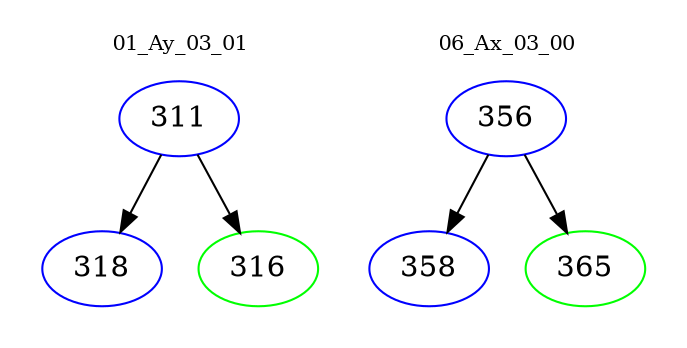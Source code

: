 digraph{
subgraph cluster_0 {
color = white
label = "01_Ay_03_01";
fontsize=10;
T0_311 [label="311", color="blue"]
T0_311 -> T0_318 [color="black"]
T0_318 [label="318", color="blue"]
T0_311 -> T0_316 [color="black"]
T0_316 [label="316", color="green"]
}
subgraph cluster_1 {
color = white
label = "06_Ax_03_00";
fontsize=10;
T1_356 [label="356", color="blue"]
T1_356 -> T1_358 [color="black"]
T1_358 [label="358", color="blue"]
T1_356 -> T1_365 [color="black"]
T1_365 [label="365", color="green"]
}
}
